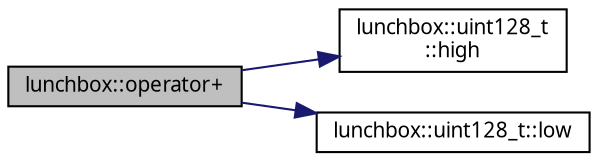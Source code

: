 digraph "lunchbox::operator+"
{
  edge [fontname="Sans",fontsize="10",labelfontname="Sans",labelfontsize="10"];
  node [fontname="Sans",fontsize="10",shape=record];
  rankdir="LR";
  Node1 [label="lunchbox::operator+",height=0.2,width=0.4,color="black", fillcolor="grey75", style="filled" fontcolor="black"];
  Node1 -> Node2 [color="midnightblue",fontsize="10",style="solid",fontname="Sans"];
  Node2 [label="lunchbox::uint128_t\l::high",height=0.2,width=0.4,color="black", fillcolor="white", style="filled",URL="$classlunchbox_1_1uint128__t.html#a713b4cdae102f0a855da82a52ec34c99"];
  Node1 -> Node3 [color="midnightblue",fontsize="10",style="solid",fontname="Sans"];
  Node3 [label="lunchbox::uint128_t::low",height=0.2,width=0.4,color="black", fillcolor="white", style="filled",URL="$classlunchbox_1_1uint128__t.html#ad523173c8e420c6f56e00cf957526479"];
}
